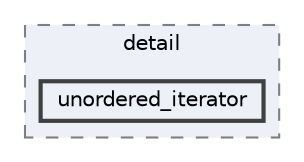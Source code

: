 digraph "C:/Users/HP/Documents/GitHub/Minero-Game/Classes/lib/include/c++/ext/pb_ds/detail/unordered_iterator"
{
 // LATEX_PDF_SIZE
  bgcolor="transparent";
  edge [fontname=Helvetica,fontsize=10,labelfontname=Helvetica,labelfontsize=10];
  node [fontname=Helvetica,fontsize=10,shape=box,height=0.2,width=0.4];
  compound=true
  subgraph clusterdir_36ea5ff05da98f3f134d69092af8e345 {
    graph [ bgcolor="#edf0f7", pencolor="grey50", label="detail", fontname=Helvetica,fontsize=10 style="filled,dashed", URL="dir_36ea5ff05da98f3f134d69092af8e345.html",tooltip=""]
  dir_5b367af871d1a50cc519006300280204 [label="unordered_iterator", fillcolor="#edf0f7", color="grey25", style="filled,bold", URL="dir_5b367af871d1a50cc519006300280204.html",tooltip=""];
  }
}
